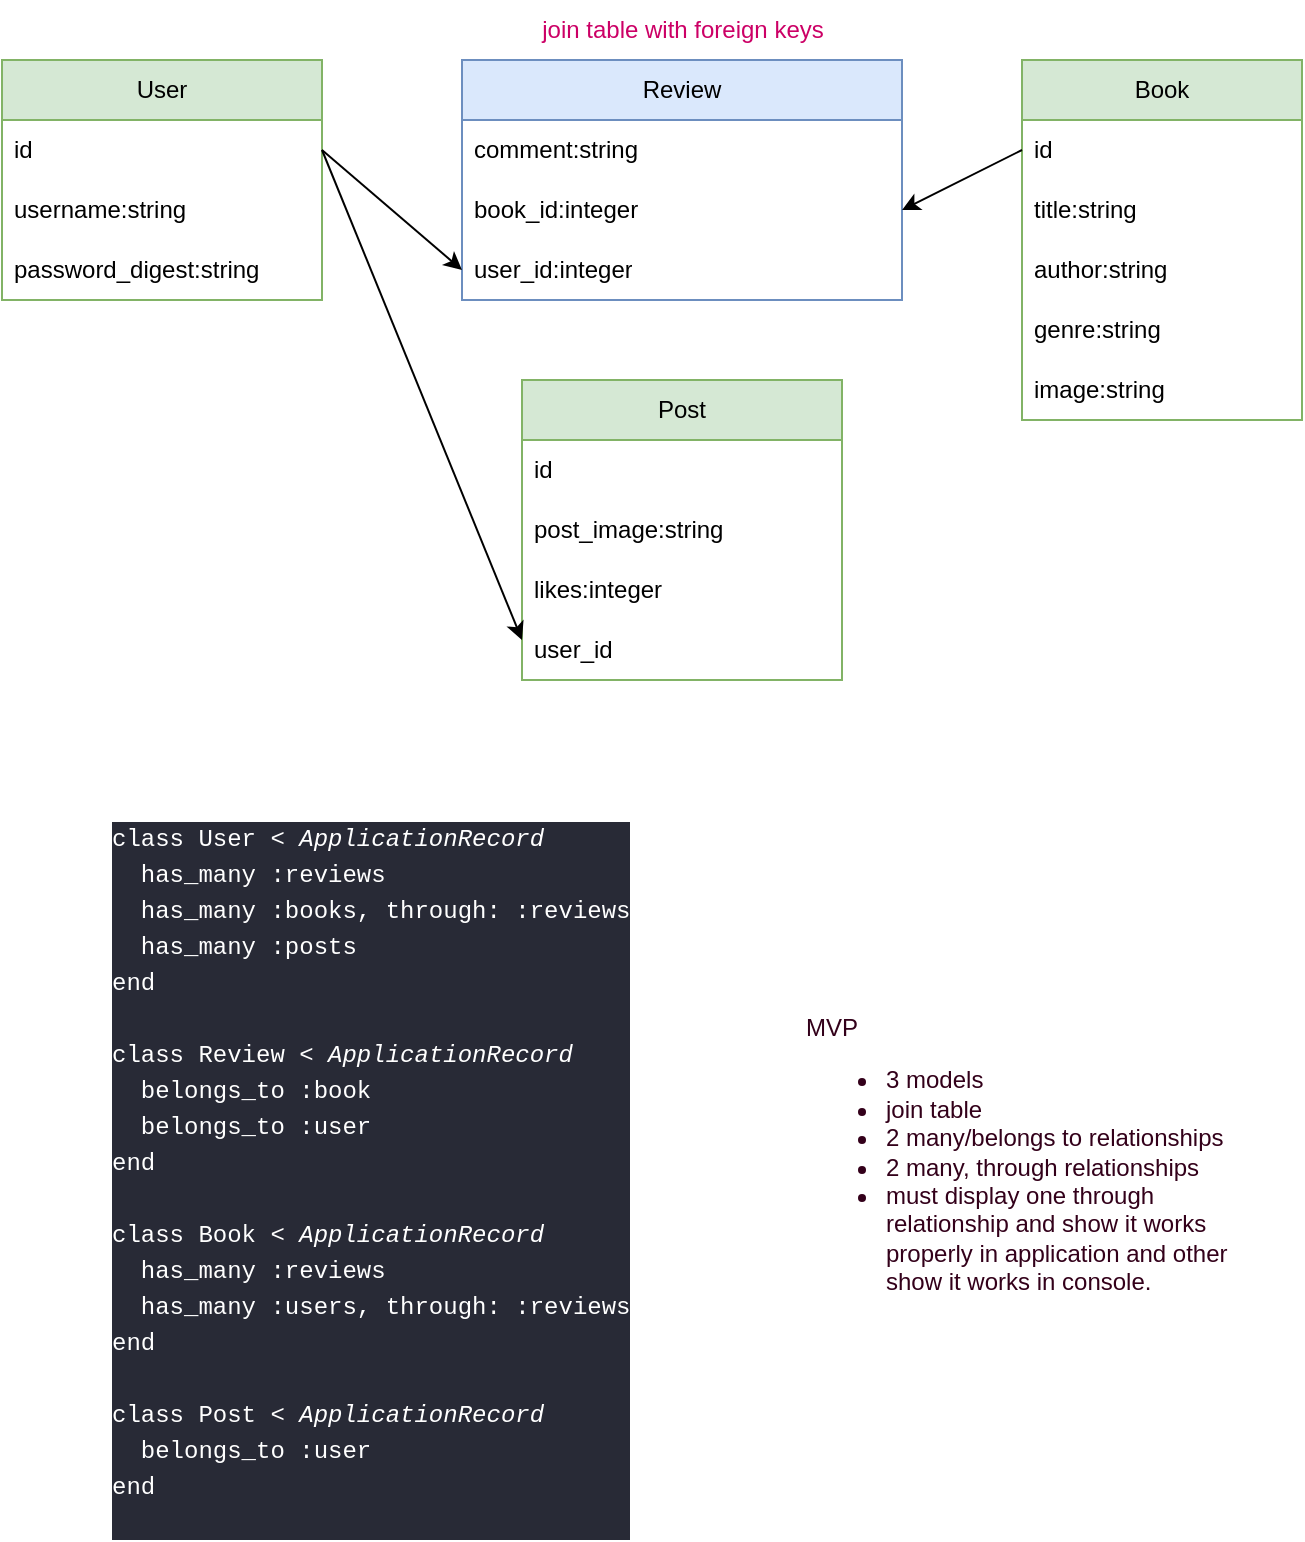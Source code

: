 <mxfile>
    <diagram name="Page-1" id="j6fplzPcvg-Y2COIHhR6">
        <mxGraphModel dx="389" dy="389" grid="1" gridSize="10" guides="1" tooltips="1" connect="1" arrows="1" fold="1" page="1" pageScale="1" pageWidth="850" pageHeight="1100" math="0" shadow="0">
            <root>
                <mxCell id="0"/>
                <mxCell id="1" parent="0"/>
                <mxCell id="bge5SjlJH3JqmGSIwWhI-1" value="Review" style="swimlane;fontStyle=0;childLayout=stackLayout;horizontal=1;startSize=30;horizontalStack=0;resizeParent=1;resizeParentMax=0;resizeLast=0;collapsible=1;marginBottom=0;whiteSpace=wrap;html=1;fillColor=#dae8fc;strokeColor=#6c8ebf;" parent="1" vertex="1">
                    <mxGeometry x="250" y="170" width="220" height="120" as="geometry"/>
                </mxCell>
                <mxCell id="bge5SjlJH3JqmGSIwWhI-10" value="comment:string" style="text;strokeColor=none;fillColor=none;align=left;verticalAlign=middle;spacingLeft=4;spacingRight=4;overflow=hidden;points=[[0,0.5],[1,0.5]];portConstraint=eastwest;rotatable=0;whiteSpace=wrap;html=1;" parent="bge5SjlJH3JqmGSIwWhI-1" vertex="1">
                    <mxGeometry y="30" width="220" height="30" as="geometry"/>
                </mxCell>
                <mxCell id="bge5SjlJH3JqmGSIwWhI-45" value="book_id:integer" style="text;strokeColor=none;fillColor=none;align=left;verticalAlign=middle;spacingLeft=4;spacingRight=4;overflow=hidden;points=[[0,0.5],[1,0.5]];portConstraint=eastwest;rotatable=0;whiteSpace=wrap;html=1;" parent="bge5SjlJH3JqmGSIwWhI-1" vertex="1">
                    <mxGeometry y="60" width="220" height="30" as="geometry"/>
                </mxCell>
                <mxCell id="bge5SjlJH3JqmGSIwWhI-44" value="user_id:integer" style="text;strokeColor=none;fillColor=none;align=left;verticalAlign=middle;spacingLeft=4;spacingRight=4;overflow=hidden;points=[[0,0.5],[1,0.5]];portConstraint=eastwest;rotatable=0;whiteSpace=wrap;html=1;" parent="bge5SjlJH3JqmGSIwWhI-1" vertex="1">
                    <mxGeometry y="90" width="220" height="30" as="geometry"/>
                </mxCell>
                <mxCell id="bge5SjlJH3JqmGSIwWhI-5" value="User" style="swimlane;fontStyle=0;childLayout=stackLayout;horizontal=1;startSize=30;horizontalStack=0;resizeParent=1;resizeParentMax=0;resizeLast=0;collapsible=1;marginBottom=0;whiteSpace=wrap;html=1;movable=1;resizable=1;rotatable=1;deletable=1;editable=1;connectable=1;container=0;fillColor=#d5e8d4;strokeColor=#82b366;" parent="1" vertex="1">
                    <mxGeometry x="20" y="170" width="160" height="120" as="geometry">
                        <mxRectangle x="80" y="160" width="70" height="30" as="alternateBounds"/>
                    </mxGeometry>
                </mxCell>
                <mxCell id="bge5SjlJH3JqmGSIwWhI-52" value="id" style="text;strokeColor=none;fillColor=none;align=left;verticalAlign=middle;spacingLeft=4;spacingRight=4;overflow=hidden;points=[[0,0.5],[1,0.5]];portConstraint=eastwest;rotatable=0;whiteSpace=wrap;html=1;" parent="bge5SjlJH3JqmGSIwWhI-5" vertex="1">
                    <mxGeometry y="30" width="160" height="30" as="geometry"/>
                </mxCell>
                <mxCell id="bge5SjlJH3JqmGSIwWhI-6" value="username:string" style="text;strokeColor=none;fillColor=none;align=left;verticalAlign=middle;spacingLeft=4;spacingRight=4;overflow=hidden;points=[[0,0.5],[1,0.5]];portConstraint=eastwest;rotatable=0;whiteSpace=wrap;html=1;" parent="bge5SjlJH3JqmGSIwWhI-5" vertex="1">
                    <mxGeometry y="60" width="160" height="30" as="geometry"/>
                </mxCell>
                <mxCell id="bge5SjlJH3JqmGSIwWhI-7" value="password_digest:string" style="text;strokeColor=none;fillColor=none;align=left;verticalAlign=middle;spacingLeft=4;spacingRight=4;overflow=hidden;points=[[0,0.5],[1,0.5]];portConstraint=eastwest;rotatable=0;whiteSpace=wrap;html=1;" parent="bge5SjlJH3JqmGSIwWhI-5" vertex="1">
                    <mxGeometry y="90" width="160" height="30" as="geometry"/>
                </mxCell>
                <mxCell id="bge5SjlJH3JqmGSIwWhI-9" value="Book" style="swimlane;fontStyle=0;childLayout=stackLayout;horizontal=1;startSize=30;horizontalStack=0;resizeParent=1;resizeParentMax=0;resizeLast=0;collapsible=1;marginBottom=0;whiteSpace=wrap;html=1;fillColor=#d5e8d4;strokeColor=#82b366;" parent="1" vertex="1">
                    <mxGeometry x="530" y="170" width="140" height="180" as="geometry"/>
                </mxCell>
                <mxCell id="bge5SjlJH3JqmGSIwWhI-53" value="id" style="text;strokeColor=none;fillColor=none;align=left;verticalAlign=middle;spacingLeft=4;spacingRight=4;overflow=hidden;points=[[0,0.5],[1,0.5]];portConstraint=eastwest;rotatable=0;whiteSpace=wrap;html=1;" parent="bge5SjlJH3JqmGSIwWhI-9" vertex="1">
                    <mxGeometry y="30" width="140" height="30" as="geometry"/>
                </mxCell>
                <mxCell id="bge5SjlJH3JqmGSIwWhI-2" value="title:string" style="text;strokeColor=none;fillColor=none;align=left;verticalAlign=middle;spacingLeft=4;spacingRight=4;overflow=hidden;points=[[0,0.5],[1,0.5]];portConstraint=eastwest;rotatable=0;whiteSpace=wrap;html=1;" parent="bge5SjlJH3JqmGSIwWhI-9" vertex="1">
                    <mxGeometry y="60" width="140" height="30" as="geometry"/>
                </mxCell>
                <mxCell id="bge5SjlJH3JqmGSIwWhI-3" value="author:string" style="text;strokeColor=none;fillColor=none;align=left;verticalAlign=middle;spacingLeft=4;spacingRight=4;overflow=hidden;points=[[0,0.5],[1,0.5]];portConstraint=eastwest;rotatable=0;whiteSpace=wrap;html=1;" parent="bge5SjlJH3JqmGSIwWhI-9" vertex="1">
                    <mxGeometry y="90" width="140" height="30" as="geometry"/>
                </mxCell>
                <mxCell id="bge5SjlJH3JqmGSIwWhI-57" value="genre:string" style="text;strokeColor=none;fillColor=none;align=left;verticalAlign=middle;spacingLeft=4;spacingRight=4;overflow=hidden;points=[[0,0.5],[1,0.5]];portConstraint=eastwest;rotatable=0;whiteSpace=wrap;html=1;" parent="bge5SjlJH3JqmGSIwWhI-9" vertex="1">
                    <mxGeometry y="120" width="140" height="30" as="geometry"/>
                </mxCell>
                <mxCell id="bge5SjlJH3JqmGSIwWhI-54" value="image:string" style="text;strokeColor=none;fillColor=none;align=left;verticalAlign=middle;spacingLeft=4;spacingRight=4;overflow=hidden;points=[[0,0.5],[1,0.5]];portConstraint=eastwest;rotatable=0;whiteSpace=wrap;html=1;" parent="bge5SjlJH3JqmGSIwWhI-9" vertex="1">
                    <mxGeometry y="150" width="140" height="30" as="geometry"/>
                </mxCell>
                <mxCell id="bge5SjlJH3JqmGSIwWhI-49" value="" style="endArrow=classic;html=1;rounded=0;fontColor=#000099;exitX=1;exitY=0.5;exitDx=0;exitDy=0;entryX=0;entryY=0.5;entryDx=0;entryDy=0;" parent="1" source="bge5SjlJH3JqmGSIwWhI-52" target="bge5SjlJH3JqmGSIwWhI-44" edge="1">
                    <mxGeometry width="50" height="50" relative="1" as="geometry">
                        <mxPoint x="280" y="370" as="sourcePoint"/>
                        <mxPoint x="330" y="320" as="targetPoint"/>
                    </mxGeometry>
                </mxCell>
                <mxCell id="bge5SjlJH3JqmGSIwWhI-51" value="" style="endArrow=classic;html=1;rounded=0;fontColor=#000099;exitX=0;exitY=0.5;exitDx=0;exitDy=0;entryX=1;entryY=0.5;entryDx=0;entryDy=0;" parent="1" source="bge5SjlJH3JqmGSIwWhI-53" target="bge5SjlJH3JqmGSIwWhI-45" edge="1">
                    <mxGeometry width="50" height="50" relative="1" as="geometry">
                        <mxPoint x="280" y="370" as="sourcePoint"/>
                        <mxPoint x="330" y="320" as="targetPoint"/>
                    </mxGeometry>
                </mxCell>
                <mxCell id="bge5SjlJH3JqmGSIwWhI-60" value="&lt;font color=&quot;#cc0066&quot;&gt;join table with foreign keys&lt;/font&gt;" style="text;html=1;align=center;verticalAlign=middle;resizable=0;points=[];autosize=1;strokeColor=none;fillColor=none;fontColor=#000099;" parent="1" vertex="1">
                    <mxGeometry x="280" y="140" width="160" height="30" as="geometry"/>
                </mxCell>
                <mxCell id="bge5SjlJH3JqmGSIwWhI-62" value="&lt;h1&gt;&lt;font color=&quot;#ffffff&quot;&gt;&lt;br&gt;&lt;/font&gt;&lt;/h1&gt;&lt;div style=&quot;background-color: rgb(40, 42, 54); font-family: Menlo, Monaco, &amp;quot;Courier New&amp;quot;, monospace; line-height: 18px;&quot;&gt;&lt;div style=&quot;&quot;&gt;&lt;font color=&quot;#ffffff&quot;&gt;class User&lt;span style=&quot;font-style: italic;&quot;&gt; &lt;/span&gt;&lt;span style=&quot;font-style: italic;&quot;&gt;&amp;lt;&lt;/span&gt;&lt;span style=&quot;font-style: italic;&quot;&gt; ApplicationRecord&lt;/span&gt;&lt;/font&gt;&lt;/div&gt;&lt;div style=&quot;&quot;&gt;&lt;font color=&quot;#ffffff&quot;&gt;&amp;nbsp; has_many :reviews&lt;/font&gt;&lt;/div&gt;&lt;div style=&quot;&quot;&gt;&lt;font color=&quot;#ffffff&quot;&gt;&amp;nbsp; has_many :books, through: :reviews&lt;/font&gt;&lt;/div&gt;&lt;div style=&quot;&quot;&gt;&lt;font color=&quot;#ffffff&quot;&gt;&amp;nbsp; has_many :posts&lt;/font&gt;&lt;/div&gt;&lt;div style=&quot;&quot;&gt;&lt;font color=&quot;#ffffff&quot;&gt;end&lt;/font&gt;&lt;/div&gt;&lt;font color=&quot;#ffffff&quot;&gt;&lt;br&gt;&lt;/font&gt;&lt;div style=&quot;&quot;&gt;&lt;font color=&quot;#ffffff&quot;&gt;class&amp;nbsp;Review&lt;span style=&quot;font-style: italic;&quot;&gt;&amp;nbsp;&lt;/span&gt;&lt;span style=&quot;font-style: italic;&quot;&gt;&amp;lt;&lt;/span&gt;&lt;span style=&quot;font-style: italic;&quot;&gt; ApplicationRecord&lt;/span&gt;&lt;/font&gt;&lt;/div&gt;&lt;div style=&quot;&quot;&gt;&lt;font color=&quot;#ffffff&quot;&gt;&amp;nbsp; belongs_to :book&lt;/font&gt;&lt;/div&gt;&lt;div style=&quot;&quot;&gt;&lt;font color=&quot;#ffffff&quot;&gt;&amp;nbsp; belongs_to :user&lt;/font&gt;&lt;/div&gt;&lt;div style=&quot;&quot;&gt;&lt;font color=&quot;#ffffff&quot;&gt;end&lt;/font&gt;&lt;/div&gt;&lt;font color=&quot;#ffffff&quot;&gt;&lt;br&gt;&lt;/font&gt;&lt;div style=&quot;&quot;&gt;&lt;font color=&quot;#ffffff&quot;&gt;class&amp;nbsp;Book&lt;span style=&quot;font-style: italic;&quot;&gt;&amp;nbsp;&lt;/span&gt;&lt;span style=&quot;font-style: italic;&quot;&gt;&amp;lt;&lt;/span&gt;&lt;span style=&quot;font-style: italic;&quot;&gt; ApplicationRecord&lt;/span&gt;&lt;/font&gt;&lt;/div&gt;&lt;div style=&quot;&quot;&gt;&lt;font color=&quot;#ffffff&quot;&gt;&amp;nbsp; has_many :reviews&lt;/font&gt;&lt;/div&gt;&lt;div style=&quot;&quot;&gt;&lt;font color=&quot;#ffffff&quot;&gt;&amp;nbsp; has_many&amp;nbsp;:users, through: :reviews&lt;/font&gt;&lt;/div&gt;&lt;div style=&quot;&quot;&gt;&lt;font color=&quot;#ffffff&quot;&gt;end&lt;/font&gt;&lt;/div&gt;&lt;div style=&quot;&quot;&gt;&lt;font color=&quot;#ffffff&quot;&gt;&lt;br&gt;&lt;/font&gt;&lt;/div&gt;&lt;div style=&quot;&quot;&gt;&lt;span style=&quot;border-color: var(--border-color);&quot;&gt;&lt;font color=&quot;#ffffff&quot;&gt;class Post&lt;/font&gt;&amp;nbsp;&lt;/span&gt;&lt;span style=&quot;border-color: var(--border-color); color: rgb(255, 255, 255); font-style: italic;&quot;&gt;&amp;lt;&lt;/span&gt;&lt;span style=&quot;border-color: var(--border-color); color: rgb(255, 255, 255); font-style: italic;&quot;&gt;&amp;nbsp;ApplicationRecord&lt;/span&gt;&lt;br&gt;&lt;/div&gt;&lt;div style=&quot;&quot;&gt;&lt;font color=&quot;#ffffff&quot;&gt;&amp;nbsp; belongs_to :user&lt;/font&gt;&lt;/div&gt;&lt;div style=&quot;&quot;&gt;&lt;font color=&quot;#ffffff&quot;&gt;end&lt;/font&gt;&lt;/div&gt;&lt;br&gt;&lt;/div&gt;" style="text;html=1;strokeColor=none;fillColor=none;spacing=5;spacingTop=-20;whiteSpace=wrap;overflow=hidden;rounded=0;fontColor=#000099;" parent="1" vertex="1">
                    <mxGeometry x="70" y="500" width="520" height="410" as="geometry"/>
                </mxCell>
                <mxCell id="bge5SjlJH3JqmGSIwWhI-63" value="&lt;font color=&quot;#33001a&quot;&gt;MVP&lt;br&gt;&lt;ul&gt;&lt;li&gt;&lt;font color=&quot;#33001a&quot;&gt;3 models&lt;/font&gt;&lt;/li&gt;&lt;li&gt;&lt;font color=&quot;#33001a&quot;&gt;join table&lt;/font&gt;&lt;/li&gt;&lt;li&gt;&lt;font color=&quot;#33001a&quot;&gt;2 many/belongs to relationships&lt;/font&gt;&lt;/li&gt;&lt;li&gt;&lt;font color=&quot;#33001a&quot;&gt;2 many, through relationships&lt;/font&gt;&lt;/li&gt;&lt;li&gt;&lt;font color=&quot;#33001a&quot;&gt;must display one through relationship and show it works properly in application and other show it works in console.&lt;/font&gt;&lt;/li&gt;&lt;/ul&gt;&lt;/font&gt;" style="text;whiteSpace=wrap;html=1;fontColor=#FFFFFF;" parent="1" vertex="1">
                    <mxGeometry x="420" y="640" width="220" height="160" as="geometry"/>
                </mxCell>
                <mxCell id="cmSUOXhXSp2-0NIFdZZ2-1" value="Post" style="swimlane;fontStyle=0;childLayout=stackLayout;horizontal=1;startSize=30;horizontalStack=0;resizeParent=1;resizeParentMax=0;resizeLast=0;collapsible=1;marginBottom=0;whiteSpace=wrap;html=1;movable=1;resizable=1;rotatable=1;deletable=1;editable=1;connectable=1;container=0;fillColor=#d5e8d4;strokeColor=#82b366;" parent="1" vertex="1">
                    <mxGeometry x="280" y="330" width="160" height="150" as="geometry">
                        <mxRectangle x="80" y="160" width="70" height="30" as="alternateBounds"/>
                    </mxGeometry>
                </mxCell>
                <mxCell id="cmSUOXhXSp2-0NIFdZZ2-2" value="id" style="text;strokeColor=none;fillColor=none;align=left;verticalAlign=middle;spacingLeft=4;spacingRight=4;overflow=hidden;points=[[0,0.5],[1,0.5]];portConstraint=eastwest;rotatable=0;whiteSpace=wrap;html=1;" parent="cmSUOXhXSp2-0NIFdZZ2-1" vertex="1">
                    <mxGeometry y="30" width="160" height="30" as="geometry"/>
                </mxCell>
                <mxCell id="cmSUOXhXSp2-0NIFdZZ2-3" value="post_image:string" style="text;strokeColor=none;fillColor=none;align=left;verticalAlign=middle;spacingLeft=4;spacingRight=4;overflow=hidden;points=[[0,0.5],[1,0.5]];portConstraint=eastwest;rotatable=0;whiteSpace=wrap;html=1;" parent="cmSUOXhXSp2-0NIFdZZ2-1" vertex="1">
                    <mxGeometry y="60" width="160" height="30" as="geometry"/>
                </mxCell>
                <mxCell id="cmSUOXhXSp2-0NIFdZZ2-4" value="likes:integer" style="text;strokeColor=none;fillColor=none;align=left;verticalAlign=middle;spacingLeft=4;spacingRight=4;overflow=hidden;points=[[0,0.5],[1,0.5]];portConstraint=eastwest;rotatable=0;whiteSpace=wrap;html=1;" parent="cmSUOXhXSp2-0NIFdZZ2-1" vertex="1">
                    <mxGeometry y="90" width="160" height="30" as="geometry"/>
                </mxCell>
                <mxCell id="cmSUOXhXSp2-0NIFdZZ2-6" value="user_id" style="text;strokeColor=none;fillColor=none;align=left;verticalAlign=middle;spacingLeft=4;spacingRight=4;overflow=hidden;points=[[0,0.5],[1,0.5]];portConstraint=eastwest;rotatable=0;whiteSpace=wrap;html=1;" parent="cmSUOXhXSp2-0NIFdZZ2-1" vertex="1">
                    <mxGeometry y="120" width="160" height="30" as="geometry"/>
                </mxCell>
                <mxCell id="cmSUOXhXSp2-0NIFdZZ2-5" value="" style="endArrow=classic;html=1;rounded=0;exitX=1;exitY=0.5;exitDx=0;exitDy=0;" parent="1" source="bge5SjlJH3JqmGSIwWhI-52" edge="1">
                    <mxGeometry width="50" height="50" relative="1" as="geometry">
                        <mxPoint x="340" y="320" as="sourcePoint"/>
                        <mxPoint x="280" y="460" as="targetPoint"/>
                    </mxGeometry>
                </mxCell>
            </root>
        </mxGraphModel>
    </diagram>
</mxfile>